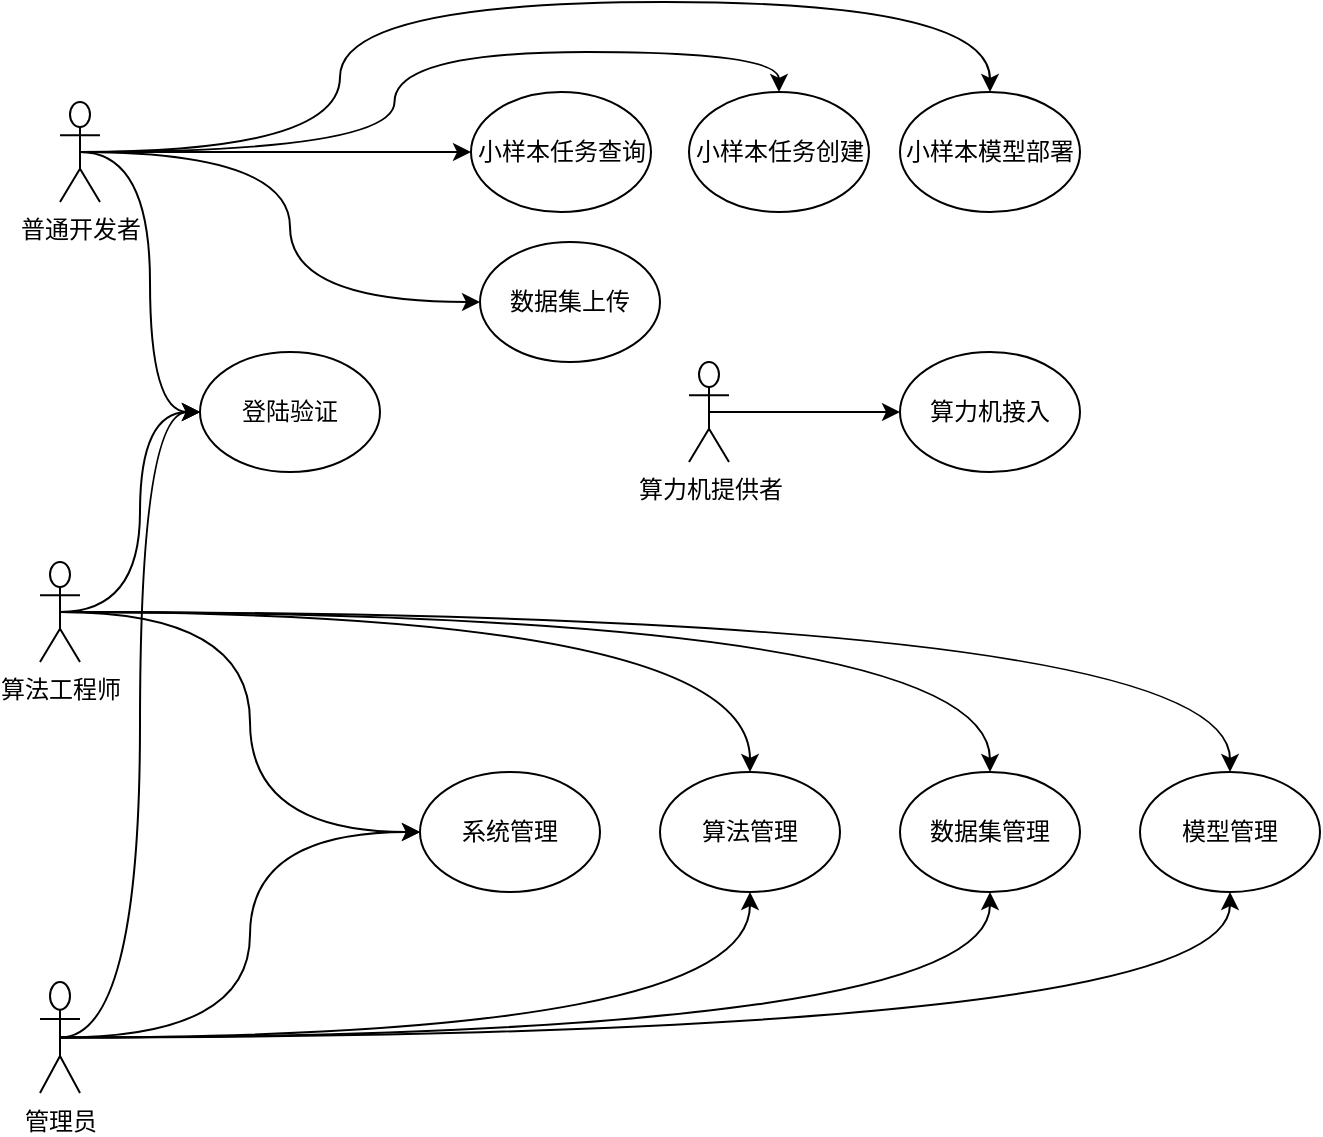 <mxfile version="21.0.2" type="github">
  <diagram name="用例图" id="PYAWXqKuNOvCYlCDB6bX">
    <mxGraphModel dx="1050" dy="493" grid="1" gridSize="10" guides="1" tooltips="1" connect="1" arrows="1" fold="1" page="1" pageScale="1" pageWidth="827" pageHeight="1169" math="0" shadow="0">
      <root>
        <mxCell id="0" />
        <mxCell id="1" parent="0" />
        <mxCell id="XUkqkn1pXPR2AasiYPh_-6" style="edgeStyle=orthogonalEdgeStyle;rounded=0;orthogonalLoop=1;jettySize=auto;html=1;exitX=0.5;exitY=0.5;exitDx=0;exitDy=0;exitPerimeter=0;entryX=0.5;entryY=0;entryDx=0;entryDy=0;curved=1;fontFamily=Fangsong;fontStyle=0" parent="1" source="WddI8DxRprgtpwfiky0t-1" target="WddI8DxRprgtpwfiky0t-9" edge="1">
          <mxGeometry relative="1" as="geometry" />
        </mxCell>
        <mxCell id="XUkqkn1pXPR2AasiYPh_-18" style="edgeStyle=orthogonalEdgeStyle;rounded=0;orthogonalLoop=1;jettySize=auto;html=1;exitX=0.5;exitY=0.5;exitDx=0;exitDy=0;exitPerimeter=0;entryX=0;entryY=0.5;entryDx=0;entryDy=0;curved=1;fontFamily=Fangsong;fontStyle=0" parent="1" source="WddI8DxRprgtpwfiky0t-1" target="WddI8DxRprgtpwfiky0t-12" edge="1">
          <mxGeometry relative="1" as="geometry" />
        </mxCell>
        <mxCell id="XUkqkn1pXPR2AasiYPh_-19" style="edgeStyle=orthogonalEdgeStyle;rounded=0;orthogonalLoop=1;jettySize=auto;html=1;exitX=0.5;exitY=0.5;exitDx=0;exitDy=0;exitPerimeter=0;entryX=0;entryY=0.5;entryDx=0;entryDy=0;curved=1;fontFamily=Fangsong;fontStyle=0" parent="1" source="WddI8DxRprgtpwfiky0t-1" target="XUkqkn1pXPR2AasiYPh_-5" edge="1">
          <mxGeometry relative="1" as="geometry" />
        </mxCell>
        <mxCell id="XUkqkn1pXPR2AasiYPh_-26" style="edgeStyle=orthogonalEdgeStyle;rounded=0;orthogonalLoop=1;jettySize=auto;html=1;exitX=0.5;exitY=0.5;exitDx=0;exitDy=0;exitPerimeter=0;entryX=0.5;entryY=0;entryDx=0;entryDy=0;curved=1;fontFamily=Fangsong;fontStyle=0" parent="1" source="WddI8DxRprgtpwfiky0t-1" target="XUkqkn1pXPR2AasiYPh_-25" edge="1">
          <mxGeometry relative="1" as="geometry">
            <Array as="points">
              <mxPoint x="170" y="75" />
              <mxPoint x="170" />
              <mxPoint x="495" />
            </Array>
          </mxGeometry>
        </mxCell>
        <mxCell id="XUkqkn1pXPR2AasiYPh_-31" style="edgeStyle=orthogonalEdgeStyle;rounded=0;orthogonalLoop=1;jettySize=auto;html=1;exitX=0.5;exitY=0.5;exitDx=0;exitDy=0;exitPerimeter=0;entryX=0;entryY=0.5;entryDx=0;entryDy=0;curved=1;fontFamily=Fangsong;fontStyle=0" parent="1" source="WddI8DxRprgtpwfiky0t-1" target="XUkqkn1pXPR2AasiYPh_-30" edge="1">
          <mxGeometry relative="1" as="geometry" />
        </mxCell>
        <mxCell id="WddI8DxRprgtpwfiky0t-1" value="普通开发者" style="shape=umlActor;verticalLabelPosition=bottom;verticalAlign=top;html=1;outlineConnect=0;fontFamily=Fangsong;fontStyle=0" parent="1" vertex="1">
          <mxGeometry x="30" y="50" width="20" height="50" as="geometry" />
        </mxCell>
        <mxCell id="XUkqkn1pXPR2AasiYPh_-2" style="edgeStyle=orthogonalEdgeStyle;rounded=0;orthogonalLoop=1;jettySize=auto;html=1;exitX=0.5;exitY=0.5;exitDx=0;exitDy=0;exitPerimeter=0;curved=1;fontFamily=Fangsong;fontStyle=0" parent="1" source="WddI8DxRprgtpwfiky0t-4" target="XUkqkn1pXPR2AasiYPh_-1" edge="1">
          <mxGeometry relative="1" as="geometry" />
        </mxCell>
        <mxCell id="XUkqkn1pXPR2AasiYPh_-14" style="edgeStyle=orthogonalEdgeStyle;rounded=0;orthogonalLoop=1;jettySize=auto;html=1;exitX=0.5;exitY=0.5;exitDx=0;exitDy=0;exitPerimeter=0;entryX=0;entryY=0.5;entryDx=0;entryDy=0;curved=1;fontFamily=Fangsong;fontStyle=0" parent="1" source="WddI8DxRprgtpwfiky0t-4" target="WddI8DxRprgtpwfiky0t-12" edge="1">
          <mxGeometry relative="1" as="geometry" />
        </mxCell>
        <mxCell id="XUkqkn1pXPR2AasiYPh_-15" style="edgeStyle=orthogonalEdgeStyle;rounded=0;orthogonalLoop=1;jettySize=auto;html=1;exitX=0.5;exitY=0.5;exitDx=0;exitDy=0;exitPerimeter=0;entryX=0;entryY=0.5;entryDx=0;entryDy=0;curved=1;fontFamily=Fangsong;fontStyle=0" parent="1" source="WddI8DxRprgtpwfiky0t-4" target="WddI8DxRprgtpwfiky0t-7" edge="1">
          <mxGeometry relative="1" as="geometry" />
        </mxCell>
        <mxCell id="XUkqkn1pXPR2AasiYPh_-20" style="edgeStyle=orthogonalEdgeStyle;rounded=0;orthogonalLoop=1;jettySize=auto;html=1;exitX=0.5;exitY=0.5;exitDx=0;exitDy=0;exitPerimeter=0;entryX=0.5;entryY=0;entryDx=0;entryDy=0;curved=1;fontFamily=Fangsong;fontStyle=0" parent="1" source="WddI8DxRprgtpwfiky0t-4" target="XUkqkn1pXPR2AasiYPh_-10" edge="1">
          <mxGeometry relative="1" as="geometry" />
        </mxCell>
        <mxCell id="XUkqkn1pXPR2AasiYPh_-24" style="edgeStyle=orthogonalEdgeStyle;rounded=0;orthogonalLoop=1;jettySize=auto;html=1;exitX=0.5;exitY=0.5;exitDx=0;exitDy=0;exitPerimeter=0;entryX=0.5;entryY=0;entryDx=0;entryDy=0;curved=1;fontFamily=Fangsong;fontStyle=0" parent="1" source="WddI8DxRprgtpwfiky0t-4" target="XUkqkn1pXPR2AasiYPh_-22" edge="1">
          <mxGeometry relative="1" as="geometry" />
        </mxCell>
        <mxCell id="WddI8DxRprgtpwfiky0t-4" value="算法工程师" style="shape=umlActor;verticalLabelPosition=bottom;verticalAlign=top;html=1;outlineConnect=0;fontFamily=Fangsong;fontStyle=0" parent="1" vertex="1">
          <mxGeometry x="20" y="280" width="20" height="50" as="geometry" />
        </mxCell>
        <mxCell id="XUkqkn1pXPR2AasiYPh_-3" style="edgeStyle=orthogonalEdgeStyle;rounded=0;orthogonalLoop=1;jettySize=auto;html=1;exitX=0.5;exitY=0.5;exitDx=0;exitDy=0;exitPerimeter=0;entryX=0.5;entryY=1;entryDx=0;entryDy=0;curved=1;fontFamily=Fangsong;fontStyle=0" parent="1" source="WddI8DxRprgtpwfiky0t-6" target="XUkqkn1pXPR2AasiYPh_-1" edge="1">
          <mxGeometry relative="1" as="geometry" />
        </mxCell>
        <mxCell id="XUkqkn1pXPR2AasiYPh_-16" style="edgeStyle=orthogonalEdgeStyle;rounded=0;orthogonalLoop=1;jettySize=auto;html=1;exitX=0.5;exitY=0.5;exitDx=0;exitDy=0;exitPerimeter=0;entryX=0;entryY=0.5;entryDx=0;entryDy=0;curved=1;fontFamily=Fangsong;fontStyle=0" parent="1" source="WddI8DxRprgtpwfiky0t-6" target="WddI8DxRprgtpwfiky0t-7" edge="1">
          <mxGeometry relative="1" as="geometry">
            <mxPoint x="190" y="430" as="targetPoint" />
          </mxGeometry>
        </mxCell>
        <mxCell id="XUkqkn1pXPR2AasiYPh_-17" style="edgeStyle=orthogonalEdgeStyle;rounded=0;orthogonalLoop=1;jettySize=auto;html=1;exitX=0.5;exitY=0.5;exitDx=0;exitDy=0;exitPerimeter=0;entryX=0;entryY=0.5;entryDx=0;entryDy=0;curved=1;fontFamily=Fangsong;fontStyle=0" parent="1" source="WddI8DxRprgtpwfiky0t-6" target="WddI8DxRprgtpwfiky0t-12" edge="1">
          <mxGeometry relative="1" as="geometry" />
        </mxCell>
        <mxCell id="XUkqkn1pXPR2AasiYPh_-21" style="edgeStyle=orthogonalEdgeStyle;rounded=0;orthogonalLoop=1;jettySize=auto;html=1;exitX=0.5;exitY=0.5;exitDx=0;exitDy=0;exitPerimeter=0;entryX=0.5;entryY=1;entryDx=0;entryDy=0;curved=1;fontFamily=Fangsong;fontStyle=0" parent="1" source="WddI8DxRprgtpwfiky0t-6" target="XUkqkn1pXPR2AasiYPh_-10" edge="1">
          <mxGeometry relative="1" as="geometry" />
        </mxCell>
        <mxCell id="XUkqkn1pXPR2AasiYPh_-23" style="edgeStyle=orthogonalEdgeStyle;rounded=0;orthogonalLoop=1;jettySize=auto;html=1;exitX=0.5;exitY=0.5;exitDx=0;exitDy=0;exitPerimeter=0;entryX=0.5;entryY=1;entryDx=0;entryDy=0;curved=1;fontFamily=Fangsong;fontStyle=0" parent="1" source="WddI8DxRprgtpwfiky0t-6" target="XUkqkn1pXPR2AasiYPh_-22" edge="1">
          <mxGeometry relative="1" as="geometry" />
        </mxCell>
        <mxCell id="WddI8DxRprgtpwfiky0t-6" value="管理员" style="shape=umlActor;verticalLabelPosition=bottom;verticalAlign=top;html=1;outlineConnect=0;fontFamily=Fangsong;fontStyle=0" parent="1" vertex="1">
          <mxGeometry x="20" y="490" width="20" height="55.5" as="geometry" />
        </mxCell>
        <mxCell id="WddI8DxRprgtpwfiky0t-7" value="系统管理" style="ellipse;whiteSpace=wrap;html=1;fontFamily=Fangsong;fontStyle=0" parent="1" vertex="1">
          <mxGeometry x="210" y="385" width="90" height="60" as="geometry" />
        </mxCell>
        <mxCell id="WddI8DxRprgtpwfiky0t-9" value="小样本任务创建" style="ellipse;whiteSpace=wrap;html=1;fontFamily=Fangsong;fontStyle=0" parent="1" vertex="1">
          <mxGeometry x="344.5" y="45" width="90" height="60" as="geometry" />
        </mxCell>
        <mxCell id="WddI8DxRprgtpwfiky0t-12" value="登陆验证" style="ellipse;whiteSpace=wrap;html=1;fontFamily=Fangsong;fontStyle=0" parent="1" vertex="1">
          <mxGeometry x="100" y="175" width="90" height="60" as="geometry" />
        </mxCell>
        <mxCell id="XUkqkn1pXPR2AasiYPh_-1" value="算法管理" style="ellipse;whiteSpace=wrap;html=1;fontFamily=Fangsong;fontStyle=0" parent="1" vertex="1">
          <mxGeometry x="330" y="385" width="90" height="60" as="geometry" />
        </mxCell>
        <mxCell id="XUkqkn1pXPR2AasiYPh_-5" value="小样本任务查询" style="ellipse;whiteSpace=wrap;html=1;fontFamily=fangsong;fontStyle=0" parent="1" vertex="1">
          <mxGeometry x="235.5" y="45" width="90" height="60" as="geometry" />
        </mxCell>
        <mxCell id="XUkqkn1pXPR2AasiYPh_-10" value="数据集管理" style="ellipse;whiteSpace=wrap;html=1;fontFamily=Fangsong;fontStyle=0" parent="1" vertex="1">
          <mxGeometry x="450" y="385" width="90" height="60" as="geometry" />
        </mxCell>
        <mxCell id="XUkqkn1pXPR2AasiYPh_-22" value="模型管理" style="ellipse;whiteSpace=wrap;html=1;fontFamily=Fangsong;fontStyle=0" parent="1" vertex="1">
          <mxGeometry x="570" y="385" width="90" height="60" as="geometry" />
        </mxCell>
        <mxCell id="XUkqkn1pXPR2AasiYPh_-25" value="小样本模型部署" style="ellipse;whiteSpace=wrap;html=1;fontFamily=Fangsong;fontStyle=0" parent="1" vertex="1">
          <mxGeometry x="450" y="45" width="90" height="60" as="geometry" />
        </mxCell>
        <mxCell id="XUkqkn1pXPR2AasiYPh_-29" style="edgeStyle=orthogonalEdgeStyle;rounded=0;orthogonalLoop=1;jettySize=auto;html=1;exitX=0.5;exitY=0.5;exitDx=0;exitDy=0;exitPerimeter=0;entryX=0;entryY=0.5;entryDx=0;entryDy=0;fontFamily=Fangsong;fontStyle=0" parent="1" source="XUkqkn1pXPR2AasiYPh_-27" target="XUkqkn1pXPR2AasiYPh_-28" edge="1">
          <mxGeometry relative="1" as="geometry" />
        </mxCell>
        <mxCell id="XUkqkn1pXPR2AasiYPh_-27" value="算力机提供者" style="shape=umlActor;verticalLabelPosition=bottom;verticalAlign=top;html=1;outlineConnect=0;fontFamily=Fangsong;fontStyle=0" parent="1" vertex="1">
          <mxGeometry x="344.5" y="180" width="20" height="50" as="geometry" />
        </mxCell>
        <mxCell id="XUkqkn1pXPR2AasiYPh_-28" value="算力机接入" style="ellipse;whiteSpace=wrap;html=1;fontFamily=Fangsong;fontStyle=0" parent="1" vertex="1">
          <mxGeometry x="450" y="175" width="90" height="60" as="geometry" />
        </mxCell>
        <mxCell id="XUkqkn1pXPR2AasiYPh_-30" value="数据集上传" style="ellipse;whiteSpace=wrap;html=1;fontFamily=Fangsong;fontStyle=0" parent="1" vertex="1">
          <mxGeometry x="240" y="120" width="90" height="60" as="geometry" />
        </mxCell>
      </root>
    </mxGraphModel>
  </diagram>
</mxfile>
